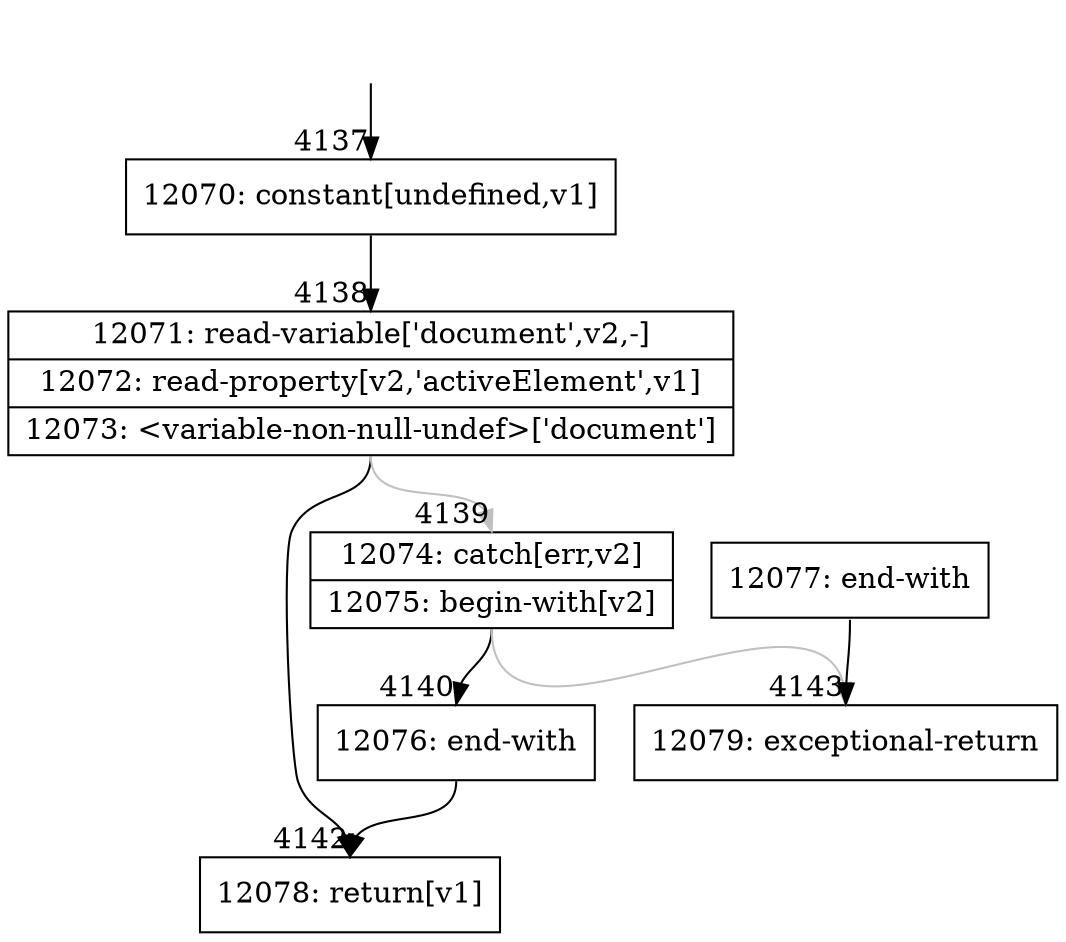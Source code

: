 digraph {
rankdir="TD"
BB_entry277[shape=none,label=""];
BB_entry277 -> BB4137 [tailport=s, headport=n, headlabel="    4137"]
BB4137 [shape=record label="{12070: constant[undefined,v1]}" ] 
BB4137 -> BB4138 [tailport=s, headport=n, headlabel="      4138"]
BB4138 [shape=record label="{12071: read-variable['document',v2,-]|12072: read-property[v2,'activeElement',v1]|12073: \<variable-non-null-undef\>['document']}" ] 
BB4138 -> BB4142 [tailport=s, headport=n, headlabel="      4142"]
BB4138 -> BB4139 [tailport=s, headport=n, color=gray, headlabel="      4139"]
BB4139 [shape=record label="{12074: catch[err,v2]|12075: begin-with[v2]}" ] 
BB4139 -> BB4140 [tailport=s, headport=n, headlabel="      4140"]
BB4139 -> BB4143 [tailport=s, headport=n, color=gray, headlabel="      4143"]
BB4140 [shape=record label="{12076: end-with}" ] 
BB4140 -> BB4142 [tailport=s, headport=n]
BB4141 [shape=record label="{12077: end-with}" ] 
BB4141 -> BB4143 [tailport=s, headport=n]
BB4142 [shape=record label="{12078: return[v1]}" ] 
BB4143 [shape=record label="{12079: exceptional-return}" ] 
}
